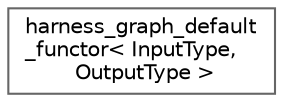 digraph "类继承关系图"
{
 // LATEX_PDF_SIZE
  bgcolor="transparent";
  edge [fontname=Helvetica,fontsize=10,labelfontname=Helvetica,labelfontsize=10];
  node [fontname=Helvetica,fontsize=10,shape=box,height=0.2,width=0.4];
  rankdir="LR";
  Node0 [id="Node000000",label="harness_graph_default\l_functor\< InputType,\l OutputType \>",height=0.2,width=0.4,color="grey40", fillcolor="white", style="filled",URL="$structharness__graph__default__functor.html",tooltip=" "];
}
